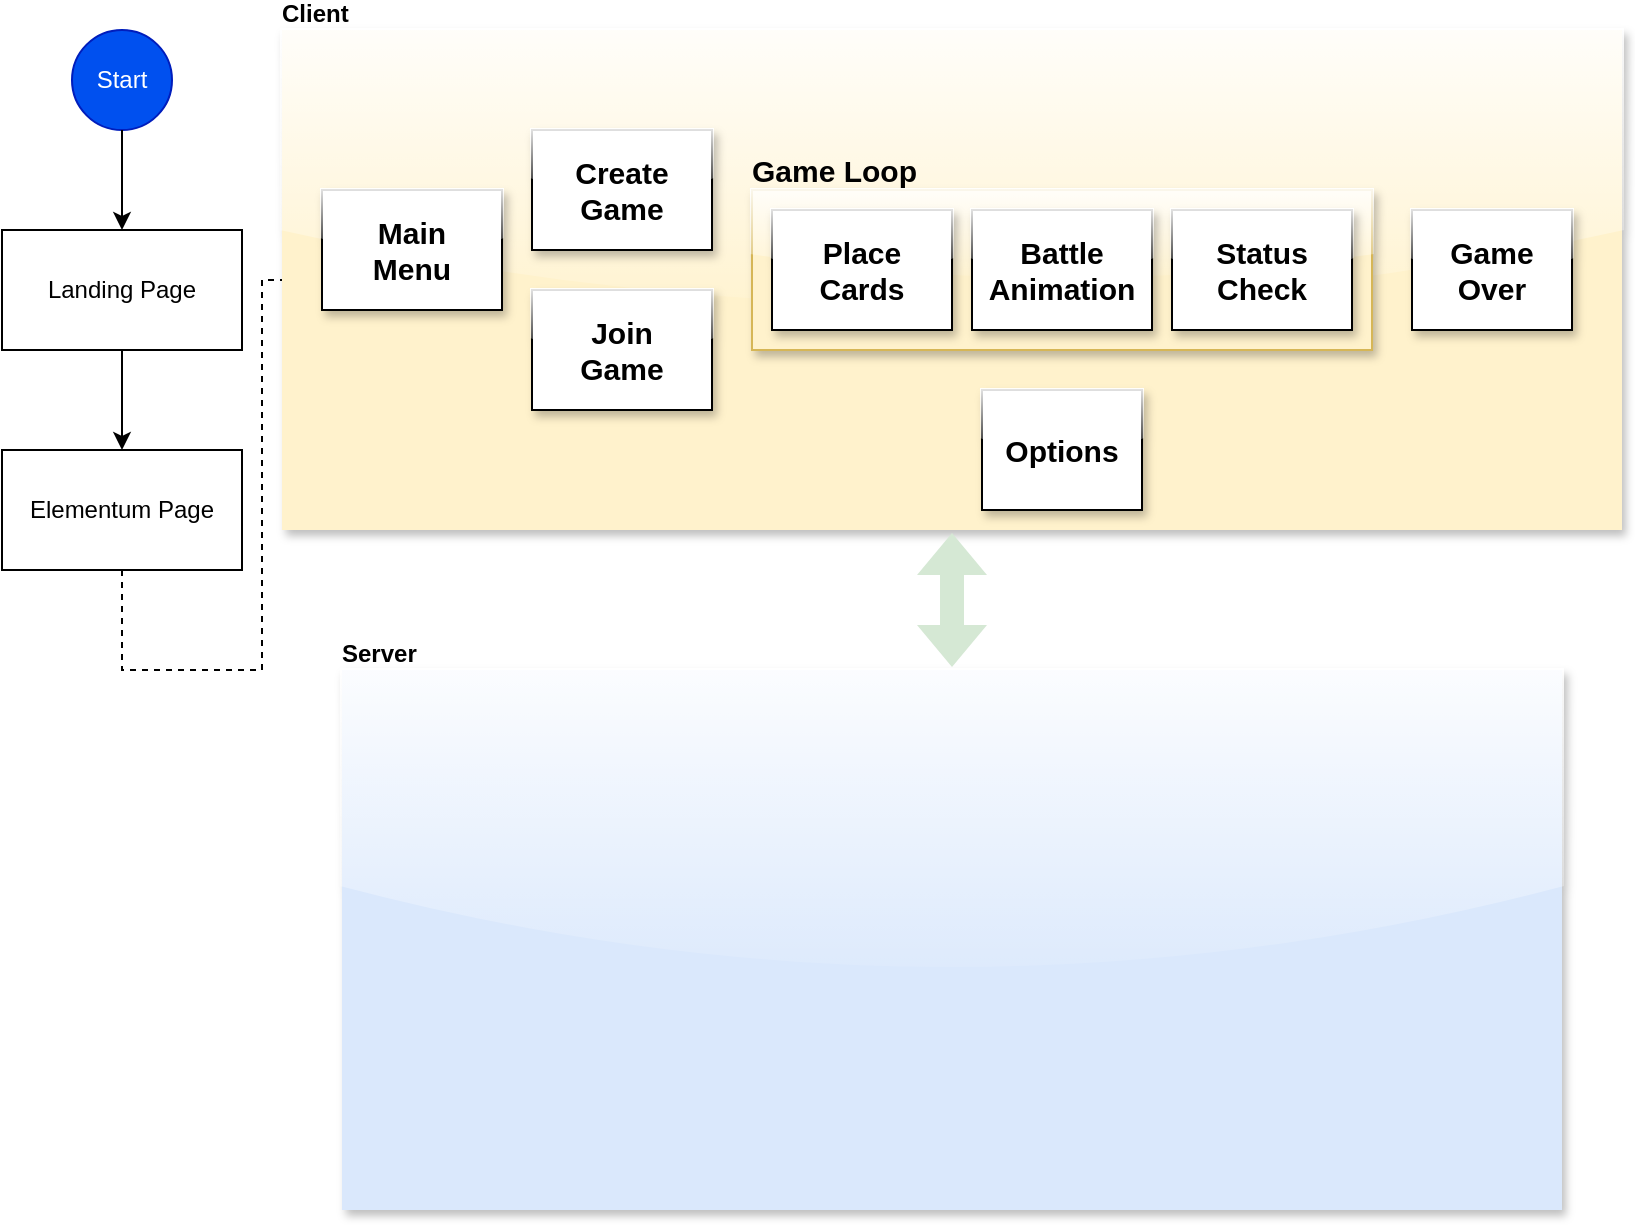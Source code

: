 <mxfile version="20.1.1" type="device"><diagram id="QTR-f9JeWIpELs4fqZDg" name="Page-1"><mxGraphModel dx="1075" dy="977" grid="1" gridSize="10" guides="1" tooltips="1" connect="1" arrows="1" fold="1" page="1" pageScale="1" pageWidth="850" pageHeight="1100" math="0" shadow="0"><root><mxCell id="0"/><mxCell id="1" parent="0"/><mxCell id="8R0CXR70bnbI7jz3yjAI-1" value="Start" style="ellipse;whiteSpace=wrap;html=1;aspect=fixed;fillColor=#0050ef;strokeColor=#001DBC;fontColor=#ffffff;" parent="1" vertex="1"><mxGeometry x="55" y="30" width="50" height="50" as="geometry"/></mxCell><mxCell id="8R0CXR70bnbI7jz3yjAI-9" style="edgeStyle=orthogonalEdgeStyle;rounded=0;orthogonalLoop=1;jettySize=auto;html=1;exitX=0.5;exitY=1;exitDx=0;exitDy=0;entryX=0.5;entryY=0;entryDx=0;entryDy=0;" parent="1" source="8R0CXR70bnbI7jz3yjAI-6" target="8R0CXR70bnbI7jz3yjAI-7" edge="1"><mxGeometry relative="1" as="geometry"/></mxCell><mxCell id="8R0CXR70bnbI7jz3yjAI-6" value="Landing Page" style="rounded=0;whiteSpace=wrap;html=1;" parent="1" vertex="1"><mxGeometry x="20" y="130" width="120" height="60" as="geometry"/></mxCell><mxCell id="8R0CXR70bnbI7jz3yjAI-14" style="edgeStyle=orthogonalEdgeStyle;rounded=0;orthogonalLoop=1;jettySize=auto;html=1;exitX=0.5;exitY=1;exitDx=0;exitDy=0;entryX=0;entryY=0.5;entryDx=0;entryDy=0;dashed=1;endArrow=none;endFill=0;" parent="1" source="8R0CXR70bnbI7jz3yjAI-7" target="8R0CXR70bnbI7jz3yjAI-11" edge="1"><mxGeometry relative="1" as="geometry"><Array as="points"><mxPoint x="80" y="350"/><mxPoint x="150" y="350"/><mxPoint x="150" y="155"/></Array></mxGeometry></mxCell><mxCell id="8R0CXR70bnbI7jz3yjAI-7" value="Elementum Page" style="rounded=0;whiteSpace=wrap;html=1;" parent="1" vertex="1"><mxGeometry x="20" y="240" width="120" height="60" as="geometry"/></mxCell><mxCell id="8R0CXR70bnbI7jz3yjAI-8" value="" style="endArrow=classic;html=1;rounded=0;exitX=0.5;exitY=1;exitDx=0;exitDy=0;entryX=0.5;entryY=0;entryDx=0;entryDy=0;" parent="1" source="8R0CXR70bnbI7jz3yjAI-1" target="8R0CXR70bnbI7jz3yjAI-6" edge="1"><mxGeometry width="50" height="50" relative="1" as="geometry"><mxPoint x="370" y="320" as="sourcePoint"/><mxPoint x="420" y="270" as="targetPoint"/></mxGeometry></mxCell><mxCell id="8R0CXR70bnbI7jz3yjAI-11" value="&lt;div align=&quot;left&quot;&gt;&lt;b&gt;Client&lt;/b&gt;&lt;/div&gt;" style="whiteSpace=wrap;html=1;align=left;verticalAlign=top;fillColor=#fff2cc;strokeColor=none;shadow=1;rounded=0;spacingTop=-20;spacing=0;glass=1;sketch=0;" parent="1" vertex="1"><mxGeometry x="160" y="30" width="670" height="250" as="geometry"/></mxCell><mxCell id="8R0CXR70bnbI7jz3yjAI-12" value="&lt;b&gt;Server&lt;/b&gt;" style="whiteSpace=wrap;html=1;align=left;verticalAlign=top;fillColor=#dae8fc;strokeColor=none;glass=1;sketch=0;shadow=1;rounded=0;spacingLeft=0;spacingTop=-20;spacing=0;" parent="1" vertex="1"><mxGeometry x="190" y="350" width="610" height="270" as="geometry"/></mxCell><mxCell id="8R0CXR70bnbI7jz3yjAI-40" value="Main&lt;br&gt;Menu" style="rounded=0;whiteSpace=wrap;html=1;shadow=1;glass=1;sketch=0;fontSize=15;fontStyle=1" parent="1" vertex="1"><mxGeometry x="180" y="110" width="90" height="60" as="geometry"/></mxCell><mxCell id="8R0CXR70bnbI7jz3yjAI-41" value="Join&lt;br&gt;Game" style="rounded=0;whiteSpace=wrap;html=1;shadow=1;glass=1;sketch=0;fontSize=15;fontStyle=1" parent="1" vertex="1"><mxGeometry x="285" y="160" width="90" height="60" as="geometry"/></mxCell><mxCell id="8R0CXR70bnbI7jz3yjAI-42" value="&lt;div&gt;Create&lt;br&gt;Game&lt;/div&gt;" style="rounded=0;whiteSpace=wrap;html=1;shadow=1;glass=1;sketch=0;fontSize=15;fontStyle=1" parent="1" vertex="1"><mxGeometry x="285" y="80" width="90" height="60" as="geometry"/></mxCell><mxCell id="8R0CXR70bnbI7jz3yjAI-43" value="&lt;b&gt;Options&lt;/b&gt;" style="rounded=0;whiteSpace=wrap;html=1;shadow=1;glass=1;sketch=0;fontSize=15;" parent="1" vertex="1"><mxGeometry x="510" y="210" width="80" height="60" as="geometry"/></mxCell><mxCell id="8R0CXR70bnbI7jz3yjAI-48" value="Game&lt;br&gt;Over" style="rounded=0;whiteSpace=wrap;html=1;shadow=1;glass=1;sketch=0;fontSize=15;fontStyle=1" parent="1" vertex="1"><mxGeometry x="725" y="120" width="80" height="60" as="geometry"/></mxCell><mxCell id="8R0CXR70bnbI7jz3yjAI-53" value="" style="group" parent="1" vertex="1" connectable="0"><mxGeometry x="395" y="110" width="310" height="80" as="geometry"/></mxCell><mxCell id="8R0CXR70bnbI7jz3yjAI-45" value="Game Loop" style="rounded=0;whiteSpace=wrap;html=1;shadow=1;glass=1;sketch=0;fontSize=15;fontStyle=1;spacing=0;spacingTop=-23;align=left;verticalAlign=top;strokeColor=#d6b656;fillColor=#fff2cc;" parent="8R0CXR70bnbI7jz3yjAI-53" vertex="1"><mxGeometry width="310" height="80" as="geometry"/></mxCell><mxCell id="8R0CXR70bnbI7jz3yjAI-44" value="Place&lt;br&gt;Cards" style="rounded=0;whiteSpace=wrap;html=1;shadow=1;glass=1;sketch=0;fontSize=15;fontStyle=1" parent="8R0CXR70bnbI7jz3yjAI-53" vertex="1"><mxGeometry x="10" y="10" width="90" height="60" as="geometry"/></mxCell><mxCell id="8R0CXR70bnbI7jz3yjAI-46" value="Battle&lt;br&gt;Animation" style="rounded=0;whiteSpace=wrap;html=1;shadow=1;glass=1;sketch=0;fontSize=15;fontStyle=1" parent="8R0CXR70bnbI7jz3yjAI-53" vertex="1"><mxGeometry x="110" y="10" width="90" height="60" as="geometry"/></mxCell><mxCell id="8R0CXR70bnbI7jz3yjAI-47" value="Status&lt;br&gt;Check" style="rounded=0;whiteSpace=wrap;html=1;shadow=1;glass=1;sketch=0;fontSize=15;fontStyle=1" parent="8R0CXR70bnbI7jz3yjAI-53" vertex="1"><mxGeometry x="210" y="10" width="90" height="60" as="geometry"/></mxCell><mxCell id="8R0CXR70bnbI7jz3yjAI-57" value="" style="shape=flexArrow;endArrow=classic;html=1;rounded=0;shadow=0;fontSize=15;strokeColor=none;strokeWidth=3;elbow=vertical;jumpSize=6;entryX=0.5;entryY=1;entryDx=0;entryDy=0;exitX=0.5;exitY=0;exitDx=0;exitDy=0;startArrow=block;fillColor=#d5e8d4;gradientColor=none;" parent="1" source="8R0CXR70bnbI7jz3yjAI-12" target="8R0CXR70bnbI7jz3yjAI-11" edge="1"><mxGeometry width="50" height="50" relative="1" as="geometry"><mxPoint x="470" y="510" as="sourcePoint"/><mxPoint x="520" y="460" as="targetPoint"/></mxGeometry></mxCell></root></mxGraphModel></diagram></mxfile>